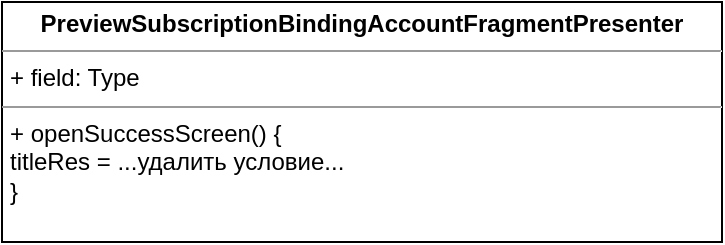 <mxfile version="20.0.4" type="github">
  <diagram id="CV74Sa5hgsRvk8smRXhG" name="Page-1">
    <mxGraphModel dx="676" dy="429" grid="1" gridSize="10" guides="1" tooltips="1" connect="1" arrows="1" fold="1" page="1" pageScale="1" pageWidth="827" pageHeight="1169" math="0" shadow="0">
      <root>
        <mxCell id="0" />
        <mxCell id="1" parent="0" />
        <mxCell id="2hWszH5Eks-RPNUM4W_o-1" value="&lt;p style=&quot;margin:0px;margin-top:4px;text-align:center;&quot;&gt;&lt;b&gt;PreviewSubscriptionBindingAccountFragmentPresenter&lt;/b&gt;&lt;/p&gt;&lt;hr size=&quot;1&quot;&gt;&lt;p style=&quot;margin:0px;margin-left:4px;&quot;&gt;+ field: Type&lt;/p&gt;&lt;hr size=&quot;1&quot;&gt;&lt;p style=&quot;margin:0px;margin-left:4px;&quot;&gt;+ openSuccessScreen() {&lt;/p&gt;&lt;p style=&quot;margin:0px;margin-left:4px;&quot;&gt;titleRes = ...удалить условие...&lt;br&gt;&lt;/p&gt;&lt;p style=&quot;margin:0px;margin-left:4px;&quot;&gt;}&lt;br&gt;&lt;/p&gt;" style="verticalAlign=top;align=left;overflow=fill;fontSize=12;fontFamily=Helvetica;html=1;" vertex="1" parent="1">
          <mxGeometry x="120" y="120" width="360" height="120" as="geometry" />
        </mxCell>
      </root>
    </mxGraphModel>
  </diagram>
</mxfile>
